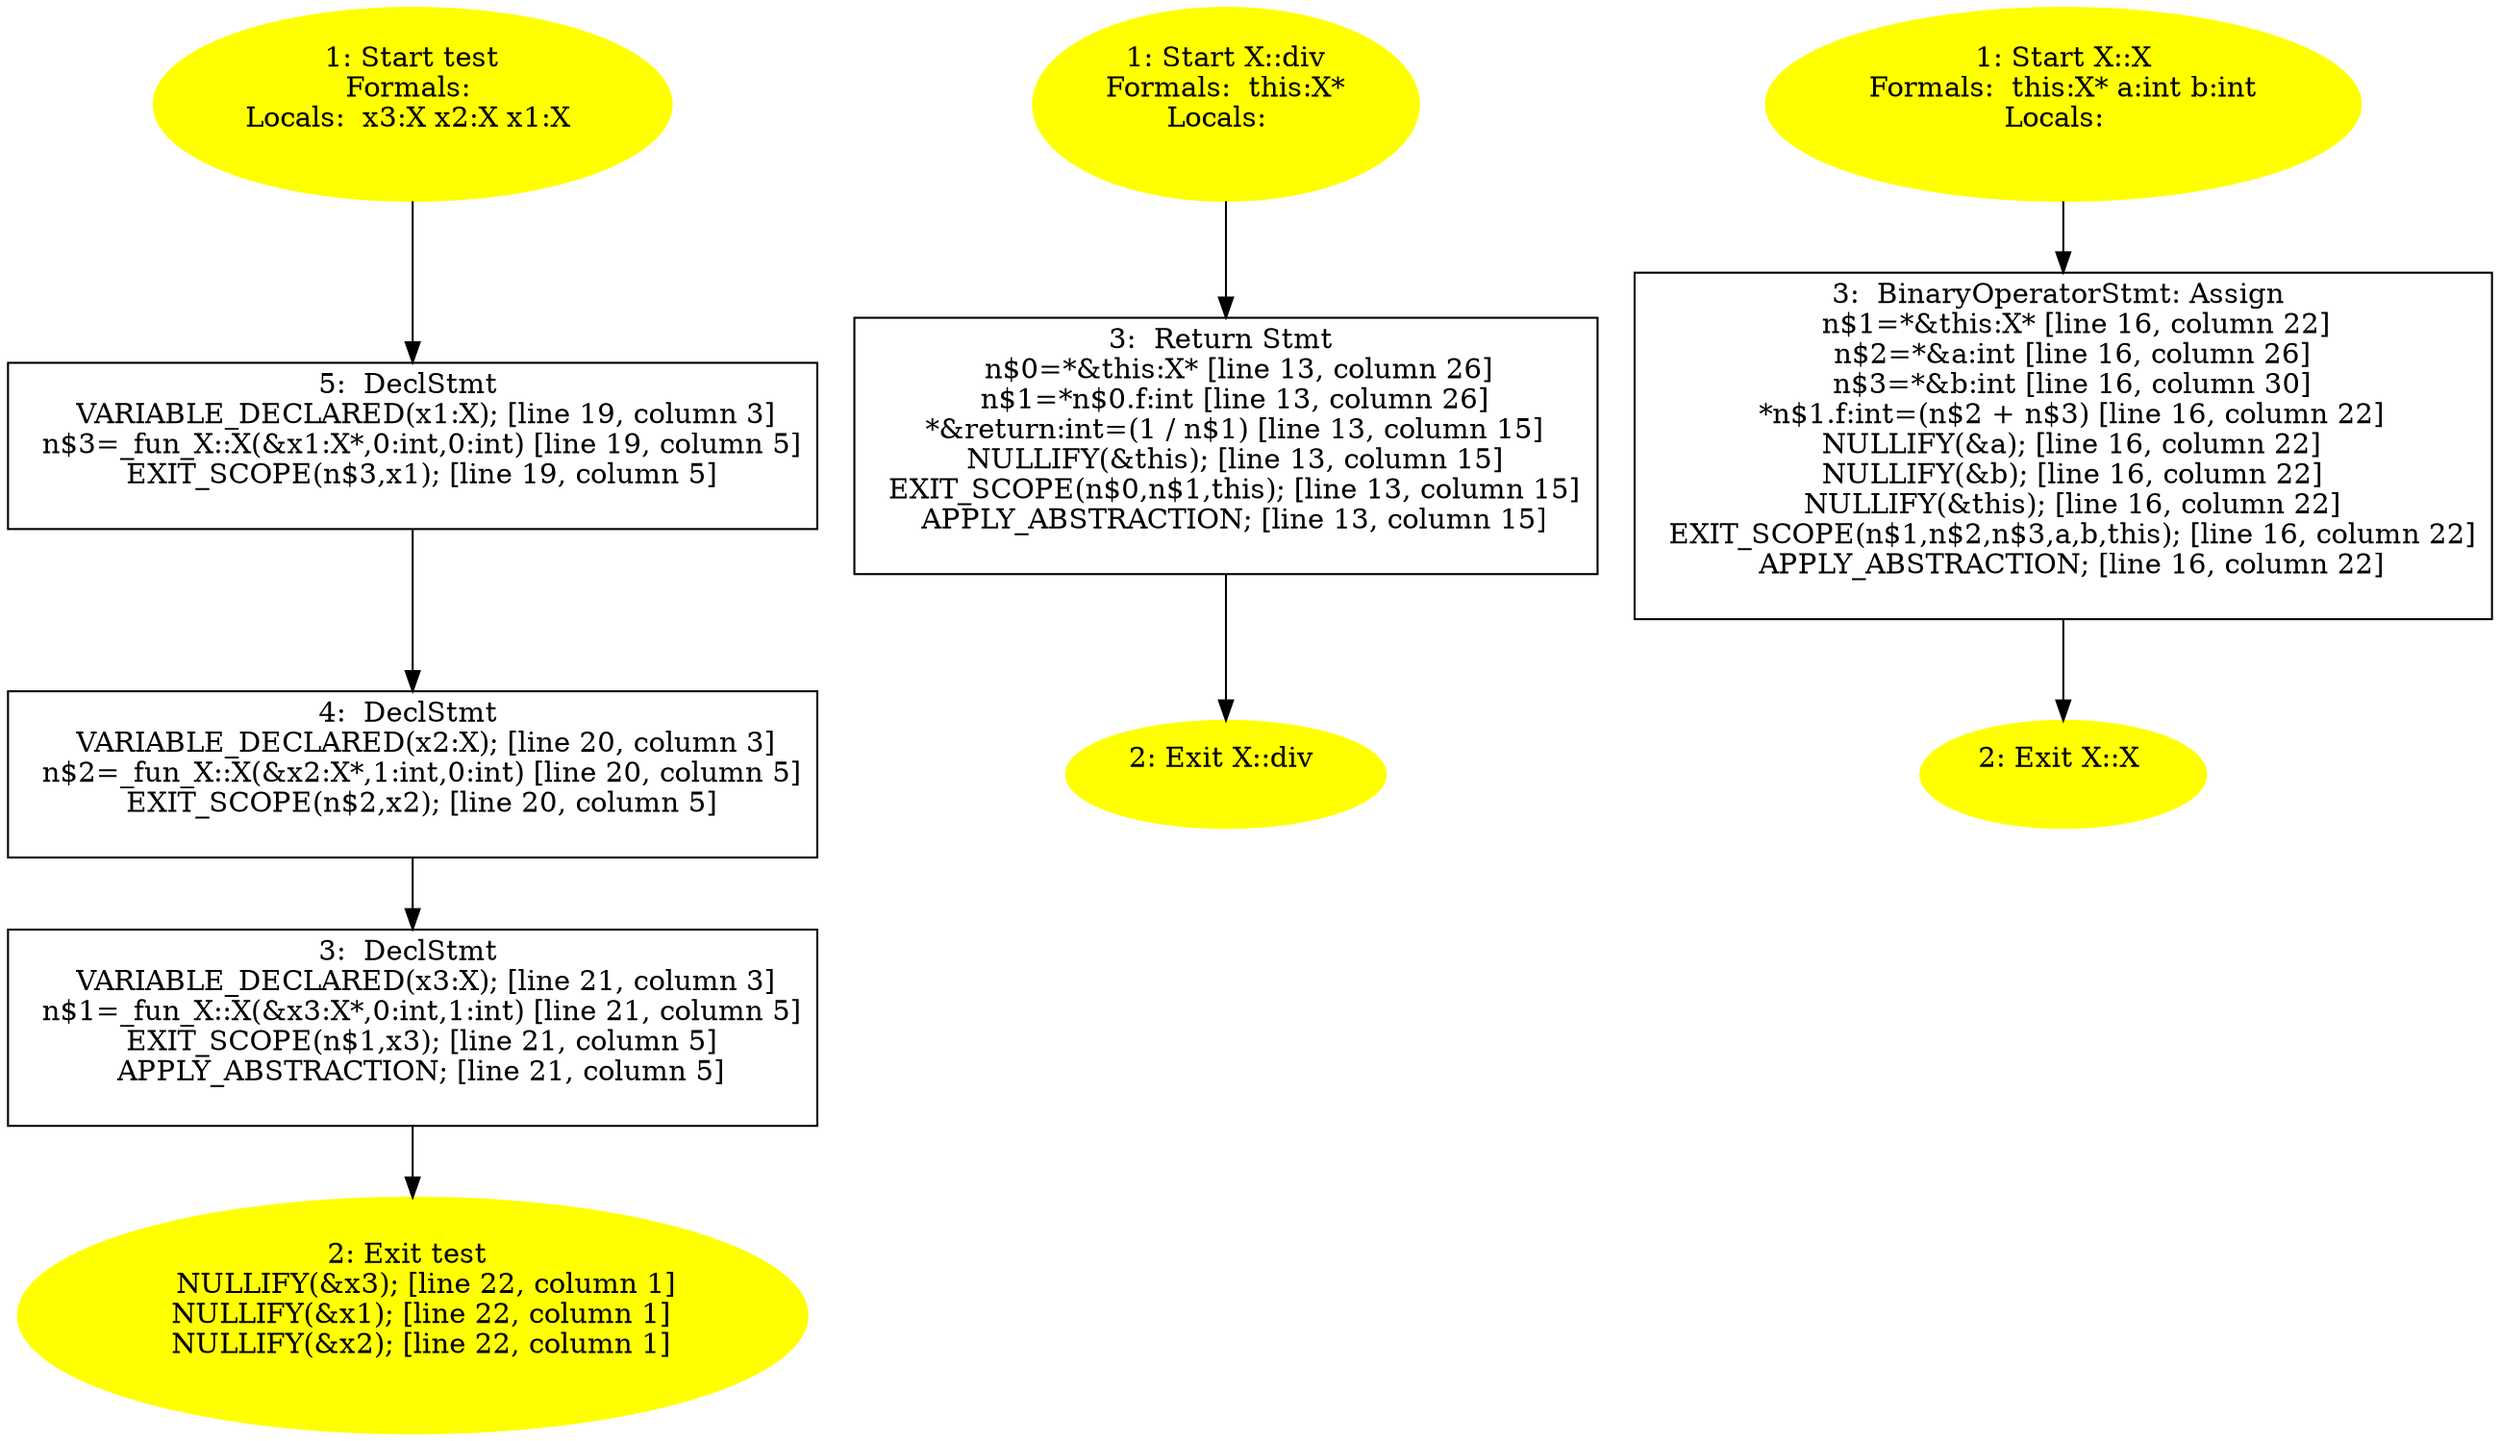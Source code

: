 /* @generated */
digraph cfg {
"test#18241244337164948030.afc14f193ad97442f67ac7183be789bc_1" [label="1: Start test\nFormals: \nLocals:  x3:X x2:X x1:X \n  " color=yellow style=filled]
	

	 "test#18241244337164948030.afc14f193ad97442f67ac7183be789bc_1" -> "test#18241244337164948030.afc14f193ad97442f67ac7183be789bc_5" ;
"test#18241244337164948030.afc14f193ad97442f67ac7183be789bc_2" [label="2: Exit test \n   NULLIFY(&x3); [line 22, column 1]\n  NULLIFY(&x1); [line 22, column 1]\n  NULLIFY(&x2); [line 22, column 1]\n " color=yellow style=filled]
	

"test#18241244337164948030.afc14f193ad97442f67ac7183be789bc_3" [label="3:  DeclStmt \n   VARIABLE_DECLARED(x3:X); [line 21, column 3]\n  n$1=_fun_X::X(&x3:X*,0:int,1:int) [line 21, column 5]\n  EXIT_SCOPE(n$1,x3); [line 21, column 5]\n  APPLY_ABSTRACTION; [line 21, column 5]\n " shape="box"]
	

	 "test#18241244337164948030.afc14f193ad97442f67ac7183be789bc_3" -> "test#18241244337164948030.afc14f193ad97442f67ac7183be789bc_2" ;
"test#18241244337164948030.afc14f193ad97442f67ac7183be789bc_4" [label="4:  DeclStmt \n   VARIABLE_DECLARED(x2:X); [line 20, column 3]\n  n$2=_fun_X::X(&x2:X*,1:int,0:int) [line 20, column 5]\n  EXIT_SCOPE(n$2,x2); [line 20, column 5]\n " shape="box"]
	

	 "test#18241244337164948030.afc14f193ad97442f67ac7183be789bc_4" -> "test#18241244337164948030.afc14f193ad97442f67ac7183be789bc_3" ;
"test#18241244337164948030.afc14f193ad97442f67ac7183be789bc_5" [label="5:  DeclStmt \n   VARIABLE_DECLARED(x1:X); [line 19, column 3]\n  n$3=_fun_X::X(&x1:X*,0:int,0:int) [line 19, column 5]\n  EXIT_SCOPE(n$3,x1); [line 19, column 5]\n " shape="box"]
	

	 "test#18241244337164948030.afc14f193ad97442f67ac7183be789bc_5" -> "test#18241244337164948030.afc14f193ad97442f67ac7183be789bc_4" ;
"div#X#(18085298371773708552).78228fdd912ebeeb718ac23bdc727c87_1" [label="1: Start X::div\nFormals:  this:X*\nLocals:  \n  " color=yellow style=filled]
	

	 "div#X#(18085298371773708552).78228fdd912ebeeb718ac23bdc727c87_1" -> "div#X#(18085298371773708552).78228fdd912ebeeb718ac23bdc727c87_3" ;
"div#X#(18085298371773708552).78228fdd912ebeeb718ac23bdc727c87_2" [label="2: Exit X::div \n  " color=yellow style=filled]
	

"div#X#(18085298371773708552).78228fdd912ebeeb718ac23bdc727c87_3" [label="3:  Return Stmt \n   n$0=*&this:X* [line 13, column 26]\n  n$1=*n$0.f:int [line 13, column 26]\n  *&return:int=(1 / n$1) [line 13, column 15]\n  NULLIFY(&this); [line 13, column 15]\n  EXIT_SCOPE(n$0,n$1,this); [line 13, column 15]\n  APPLY_ABSTRACTION; [line 13, column 15]\n " shape="box"]
	

	 "div#X#(18085298371773708552).78228fdd912ebeeb718ac23bdc727c87_3" -> "div#X#(18085298371773708552).78228fdd912ebeeb718ac23bdc727c87_2" ;
"X#X#{14939599560045044604}.b28c8e2a1dd7783932fc838d8413f387_1" [label="1: Start X::X\nFormals:  this:X* a:int b:int\nLocals:  \n  " color=yellow style=filled]
	

	 "X#X#{14939599560045044604}.b28c8e2a1dd7783932fc838d8413f387_1" -> "X#X#{14939599560045044604}.b28c8e2a1dd7783932fc838d8413f387_3" ;
"X#X#{14939599560045044604}.b28c8e2a1dd7783932fc838d8413f387_2" [label="2: Exit X::X \n  " color=yellow style=filled]
	

"X#X#{14939599560045044604}.b28c8e2a1dd7783932fc838d8413f387_3" [label="3:  BinaryOperatorStmt: Assign \n   n$1=*&this:X* [line 16, column 22]\n  n$2=*&a:int [line 16, column 26]\n  n$3=*&b:int [line 16, column 30]\n  *n$1.f:int=(n$2 + n$3) [line 16, column 22]\n  NULLIFY(&a); [line 16, column 22]\n  NULLIFY(&b); [line 16, column 22]\n  NULLIFY(&this); [line 16, column 22]\n  EXIT_SCOPE(n$1,n$2,n$3,a,b,this); [line 16, column 22]\n  APPLY_ABSTRACTION; [line 16, column 22]\n " shape="box"]
	

	 "X#X#{14939599560045044604}.b28c8e2a1dd7783932fc838d8413f387_3" -> "X#X#{14939599560045044604}.b28c8e2a1dd7783932fc838d8413f387_2" ;
}
